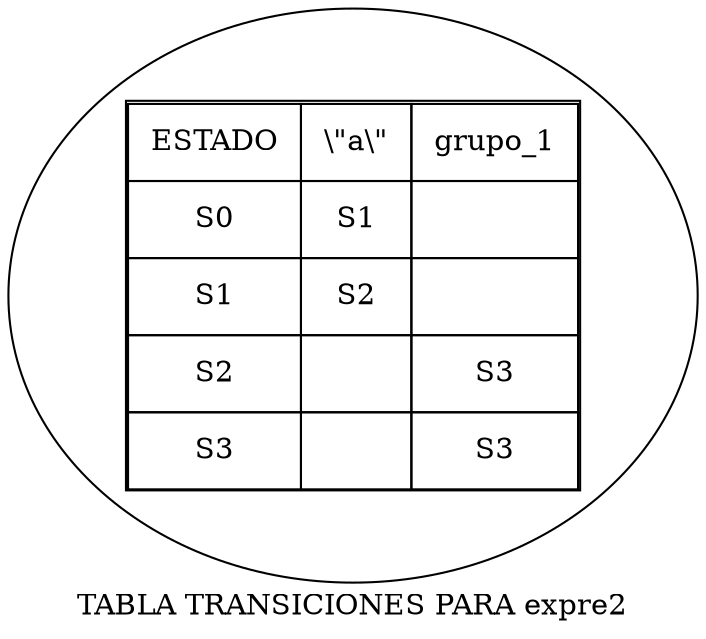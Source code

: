 digraph G {
label = "TABLA TRANSICIONES PARA expre2"
a0 [label=<
 <TABLE cellspacing="0" cellpadding="10">
<TR>
<TD>ESTADO</TD>
<TD>\"a\"</TD>
<TD>grupo_1</TD>
</TR>
<TR><TD>S0</TD><TD>S1</TD><TD> </TD></TR><TR><TD>S1</TD><TD>S2</TD><TD> </TD></TR><TR><TD>S2</TD><TD> </TD><TD>S3</TD></TR><TR><TD>S3</TD><TD> </TD><TD>S3</TD></TR></TABLE>>];
}